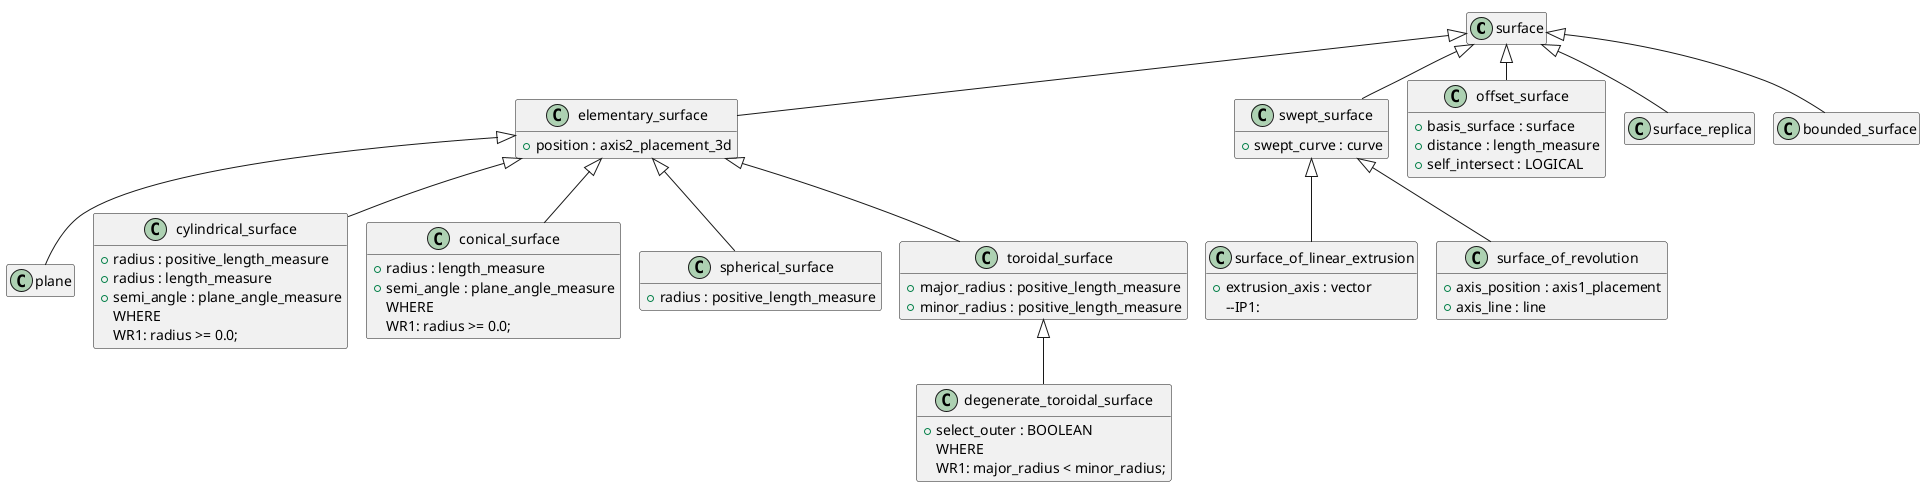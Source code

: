 @startuml
!pragma layout smetana
skinparam groupInheritance 2
hide empty members

class surface {
}

class elementary_surface {
  +position : axis2_placement_3d
}

class plane {
}

class cylindrical_surface {
  +radius : positive_length_measure
}

class cylindrical_surface {
  +radius : length_measure
  +semi_angle : plane_angle_measure
WHERE
  WR1: radius >= 0.0;
}


class conical_surface {
  +radius : length_measure
  +semi_angle : plane_angle_measure
WHERE
  WR1: radius >= 0.0;
}

class spherical_surface {
  +radius : positive_length_measure
}

class toroidal_surface {
  +major_radius : positive_length_measure
  +minor_radius : positive_length_measure
}

class degenerate_toroidal_surface {
  +select_outer : BOOLEAN
WHERE
  WR1: major_radius < minor_radius;
}

class swept_surface {
  +swept_curve : curve
}

class surface_of_linear_extrusion {
  +extrusion_axis : vector
  --IP1:
}

class surface_of_revolution {
  +axis_position : axis1_placement
  +axis_line : line 
}

class offset_surface {
  +basis_surface : surface
  +distance : length_measure
  +self_intersect : LOGICAL
}

class surface_replica {
}

' Наследование
surface <|-- bounded_surface
surface <|-- elementary_surface
surface <|-- swept_surface
surface <|-- offset_surface
surface <|-- surface_replica

elementary_surface <|-- plane
elementary_surface <|-- cylindrical_surface
elementary_surface <|-- conical_surface
elementary_surface <|-- spherical_surface
elementary_surface <|-- toroidal_surface

toroidal_surface <|-- degenerate_toroidal_surface

swept_surface <|-- surface_of_linear_extrusion
swept_surface <|-- surface_of_revolution

@enduml